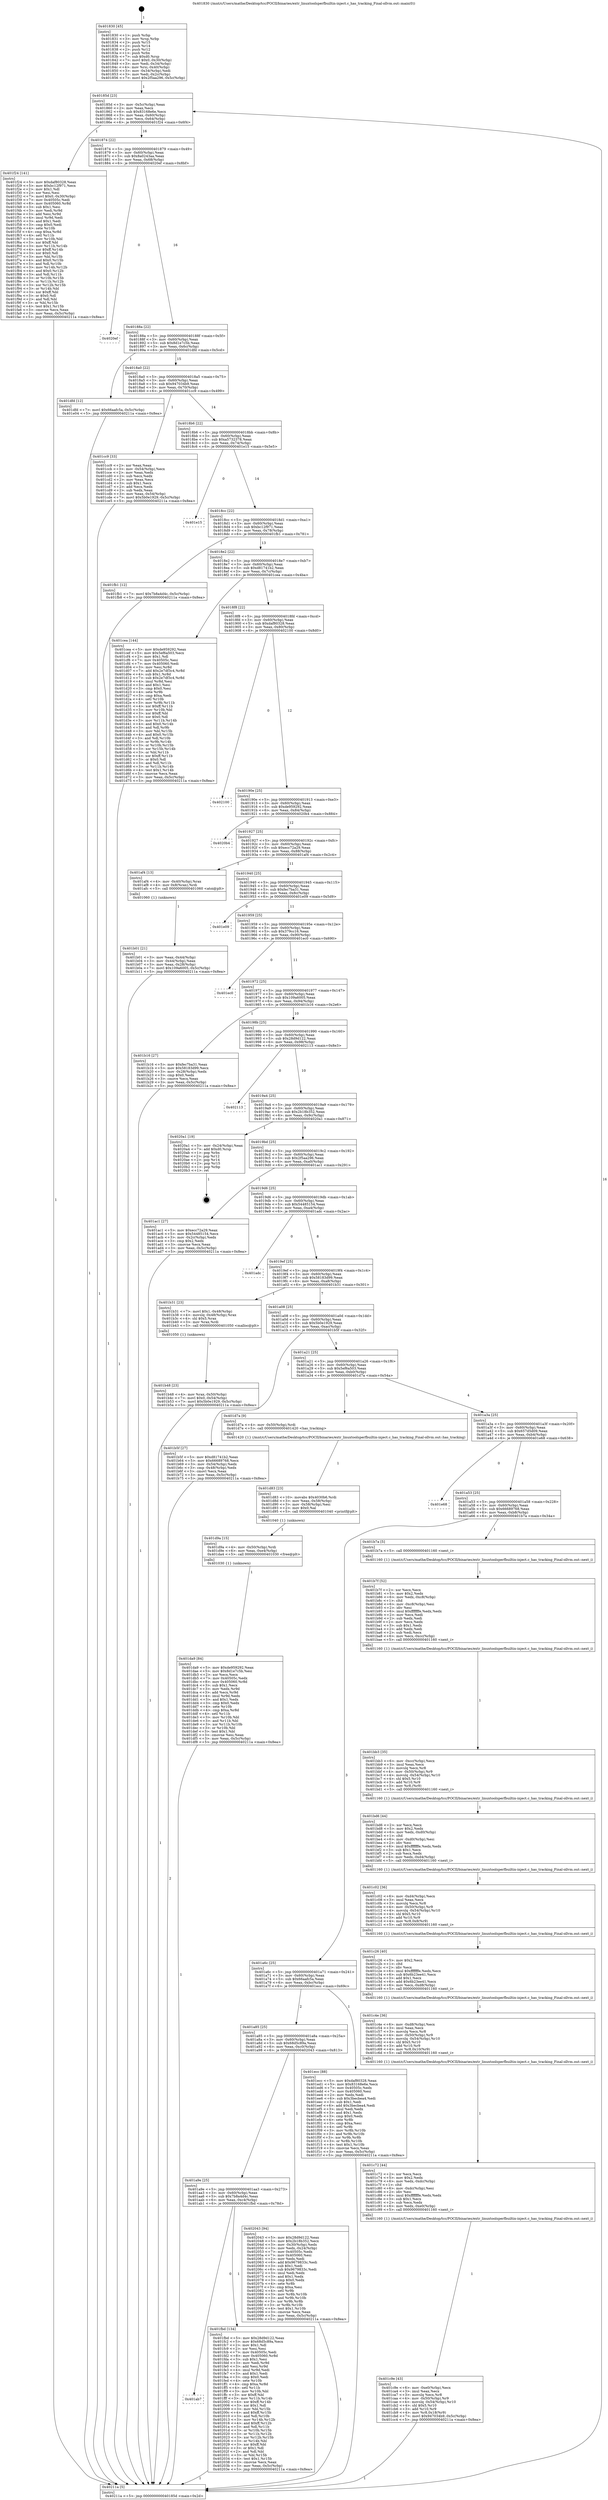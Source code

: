 digraph "0x401830" {
  label = "0x401830 (/mnt/c/Users/mathe/Desktop/tcc/POCII/binaries/extr_linuxtoolsperfbuiltin-inject.c_has_tracking_Final-ollvm.out::main(0))"
  labelloc = "t"
  node[shape=record]

  Entry [label="",width=0.3,height=0.3,shape=circle,fillcolor=black,style=filled]
  "0x40185d" [label="{
     0x40185d [23]\l
     | [instrs]\l
     &nbsp;&nbsp;0x40185d \<+3\>: mov -0x5c(%rbp),%eax\l
     &nbsp;&nbsp;0x401860 \<+2\>: mov %eax,%ecx\l
     &nbsp;&nbsp;0x401862 \<+6\>: sub $0x83168e6e,%ecx\l
     &nbsp;&nbsp;0x401868 \<+3\>: mov %eax,-0x60(%rbp)\l
     &nbsp;&nbsp;0x40186b \<+3\>: mov %ecx,-0x64(%rbp)\l
     &nbsp;&nbsp;0x40186e \<+6\>: je 0000000000401f24 \<main+0x6f4\>\l
  }"]
  "0x401f24" [label="{
     0x401f24 [141]\l
     | [instrs]\l
     &nbsp;&nbsp;0x401f24 \<+5\>: mov $0xdaf80328,%eax\l
     &nbsp;&nbsp;0x401f29 \<+5\>: mov $0xbc12f971,%ecx\l
     &nbsp;&nbsp;0x401f2e \<+2\>: mov $0x1,%dl\l
     &nbsp;&nbsp;0x401f30 \<+2\>: xor %esi,%esi\l
     &nbsp;&nbsp;0x401f32 \<+7\>: movl $0x0,-0x30(%rbp)\l
     &nbsp;&nbsp;0x401f39 \<+7\>: mov 0x40505c,%edi\l
     &nbsp;&nbsp;0x401f40 \<+8\>: mov 0x405060,%r8d\l
     &nbsp;&nbsp;0x401f48 \<+3\>: sub $0x1,%esi\l
     &nbsp;&nbsp;0x401f4b \<+3\>: mov %edi,%r9d\l
     &nbsp;&nbsp;0x401f4e \<+3\>: add %esi,%r9d\l
     &nbsp;&nbsp;0x401f51 \<+4\>: imul %r9d,%edi\l
     &nbsp;&nbsp;0x401f55 \<+3\>: and $0x1,%edi\l
     &nbsp;&nbsp;0x401f58 \<+3\>: cmp $0x0,%edi\l
     &nbsp;&nbsp;0x401f5b \<+4\>: sete %r10b\l
     &nbsp;&nbsp;0x401f5f \<+4\>: cmp $0xa,%r8d\l
     &nbsp;&nbsp;0x401f63 \<+4\>: setl %r11b\l
     &nbsp;&nbsp;0x401f67 \<+3\>: mov %r10b,%bl\l
     &nbsp;&nbsp;0x401f6a \<+3\>: xor $0xff,%bl\l
     &nbsp;&nbsp;0x401f6d \<+3\>: mov %r11b,%r14b\l
     &nbsp;&nbsp;0x401f70 \<+4\>: xor $0xff,%r14b\l
     &nbsp;&nbsp;0x401f74 \<+3\>: xor $0x0,%dl\l
     &nbsp;&nbsp;0x401f77 \<+3\>: mov %bl,%r15b\l
     &nbsp;&nbsp;0x401f7a \<+4\>: and $0x0,%r15b\l
     &nbsp;&nbsp;0x401f7e \<+3\>: and %dl,%r10b\l
     &nbsp;&nbsp;0x401f81 \<+3\>: mov %r14b,%r12b\l
     &nbsp;&nbsp;0x401f84 \<+4\>: and $0x0,%r12b\l
     &nbsp;&nbsp;0x401f88 \<+3\>: and %dl,%r11b\l
     &nbsp;&nbsp;0x401f8b \<+3\>: or %r10b,%r15b\l
     &nbsp;&nbsp;0x401f8e \<+3\>: or %r11b,%r12b\l
     &nbsp;&nbsp;0x401f91 \<+3\>: xor %r12b,%r15b\l
     &nbsp;&nbsp;0x401f94 \<+3\>: or %r14b,%bl\l
     &nbsp;&nbsp;0x401f97 \<+3\>: xor $0xff,%bl\l
     &nbsp;&nbsp;0x401f9a \<+3\>: or $0x0,%dl\l
     &nbsp;&nbsp;0x401f9d \<+2\>: and %dl,%bl\l
     &nbsp;&nbsp;0x401f9f \<+3\>: or %bl,%r15b\l
     &nbsp;&nbsp;0x401fa2 \<+4\>: test $0x1,%r15b\l
     &nbsp;&nbsp;0x401fa6 \<+3\>: cmovne %ecx,%eax\l
     &nbsp;&nbsp;0x401fa9 \<+3\>: mov %eax,-0x5c(%rbp)\l
     &nbsp;&nbsp;0x401fac \<+5\>: jmp 000000000040211a \<main+0x8ea\>\l
  }"]
  "0x401874" [label="{
     0x401874 [22]\l
     | [instrs]\l
     &nbsp;&nbsp;0x401874 \<+5\>: jmp 0000000000401879 \<main+0x49\>\l
     &nbsp;&nbsp;0x401879 \<+3\>: mov -0x60(%rbp),%eax\l
     &nbsp;&nbsp;0x40187c \<+5\>: sub $0x8a0243aa,%eax\l
     &nbsp;&nbsp;0x401881 \<+3\>: mov %eax,-0x68(%rbp)\l
     &nbsp;&nbsp;0x401884 \<+6\>: je 00000000004020ef \<main+0x8bf\>\l
  }"]
  Exit [label="",width=0.3,height=0.3,shape=circle,fillcolor=black,style=filled,peripheries=2]
  "0x4020ef" [label="{
     0x4020ef\l
  }", style=dashed]
  "0x40188a" [label="{
     0x40188a [22]\l
     | [instrs]\l
     &nbsp;&nbsp;0x40188a \<+5\>: jmp 000000000040188f \<main+0x5f\>\l
     &nbsp;&nbsp;0x40188f \<+3\>: mov -0x60(%rbp),%eax\l
     &nbsp;&nbsp;0x401892 \<+5\>: sub $0x8d1e7c5b,%eax\l
     &nbsp;&nbsp;0x401897 \<+3\>: mov %eax,-0x6c(%rbp)\l
     &nbsp;&nbsp;0x40189a \<+6\>: je 0000000000401dfd \<main+0x5cd\>\l
  }"]
  "0x401ab7" [label="{
     0x401ab7\l
  }", style=dashed]
  "0x401dfd" [label="{
     0x401dfd [12]\l
     | [instrs]\l
     &nbsp;&nbsp;0x401dfd \<+7\>: movl $0x66aafc5a,-0x5c(%rbp)\l
     &nbsp;&nbsp;0x401e04 \<+5\>: jmp 000000000040211a \<main+0x8ea\>\l
  }"]
  "0x4018a0" [label="{
     0x4018a0 [22]\l
     | [instrs]\l
     &nbsp;&nbsp;0x4018a0 \<+5\>: jmp 00000000004018a5 \<main+0x75\>\l
     &nbsp;&nbsp;0x4018a5 \<+3\>: mov -0x60(%rbp),%eax\l
     &nbsp;&nbsp;0x4018a8 \<+5\>: sub $0x947034b9,%eax\l
     &nbsp;&nbsp;0x4018ad \<+3\>: mov %eax,-0x70(%rbp)\l
     &nbsp;&nbsp;0x4018b0 \<+6\>: je 0000000000401cc9 \<main+0x499\>\l
  }"]
  "0x401fbd" [label="{
     0x401fbd [134]\l
     | [instrs]\l
     &nbsp;&nbsp;0x401fbd \<+5\>: mov $0x28d9d122,%eax\l
     &nbsp;&nbsp;0x401fc2 \<+5\>: mov $0x68d5c89a,%ecx\l
     &nbsp;&nbsp;0x401fc7 \<+2\>: mov $0x1,%dl\l
     &nbsp;&nbsp;0x401fc9 \<+2\>: xor %esi,%esi\l
     &nbsp;&nbsp;0x401fcb \<+7\>: mov 0x40505c,%edi\l
     &nbsp;&nbsp;0x401fd2 \<+8\>: mov 0x405060,%r8d\l
     &nbsp;&nbsp;0x401fda \<+3\>: sub $0x1,%esi\l
     &nbsp;&nbsp;0x401fdd \<+3\>: mov %edi,%r9d\l
     &nbsp;&nbsp;0x401fe0 \<+3\>: add %esi,%r9d\l
     &nbsp;&nbsp;0x401fe3 \<+4\>: imul %r9d,%edi\l
     &nbsp;&nbsp;0x401fe7 \<+3\>: and $0x1,%edi\l
     &nbsp;&nbsp;0x401fea \<+3\>: cmp $0x0,%edi\l
     &nbsp;&nbsp;0x401fed \<+4\>: sete %r10b\l
     &nbsp;&nbsp;0x401ff1 \<+4\>: cmp $0xa,%r8d\l
     &nbsp;&nbsp;0x401ff5 \<+4\>: setl %r11b\l
     &nbsp;&nbsp;0x401ff9 \<+3\>: mov %r10b,%bl\l
     &nbsp;&nbsp;0x401ffc \<+3\>: xor $0xff,%bl\l
     &nbsp;&nbsp;0x401fff \<+3\>: mov %r11b,%r14b\l
     &nbsp;&nbsp;0x402002 \<+4\>: xor $0xff,%r14b\l
     &nbsp;&nbsp;0x402006 \<+3\>: xor $0x1,%dl\l
     &nbsp;&nbsp;0x402009 \<+3\>: mov %bl,%r15b\l
     &nbsp;&nbsp;0x40200c \<+4\>: and $0xff,%r15b\l
     &nbsp;&nbsp;0x402010 \<+3\>: and %dl,%r10b\l
     &nbsp;&nbsp;0x402013 \<+3\>: mov %r14b,%r12b\l
     &nbsp;&nbsp;0x402016 \<+4\>: and $0xff,%r12b\l
     &nbsp;&nbsp;0x40201a \<+3\>: and %dl,%r11b\l
     &nbsp;&nbsp;0x40201d \<+3\>: or %r10b,%r15b\l
     &nbsp;&nbsp;0x402020 \<+3\>: or %r11b,%r12b\l
     &nbsp;&nbsp;0x402023 \<+3\>: xor %r12b,%r15b\l
     &nbsp;&nbsp;0x402026 \<+3\>: or %r14b,%bl\l
     &nbsp;&nbsp;0x402029 \<+3\>: xor $0xff,%bl\l
     &nbsp;&nbsp;0x40202c \<+3\>: or $0x1,%dl\l
     &nbsp;&nbsp;0x40202f \<+2\>: and %dl,%bl\l
     &nbsp;&nbsp;0x402031 \<+3\>: or %bl,%r15b\l
     &nbsp;&nbsp;0x402034 \<+4\>: test $0x1,%r15b\l
     &nbsp;&nbsp;0x402038 \<+3\>: cmovne %ecx,%eax\l
     &nbsp;&nbsp;0x40203b \<+3\>: mov %eax,-0x5c(%rbp)\l
     &nbsp;&nbsp;0x40203e \<+5\>: jmp 000000000040211a \<main+0x8ea\>\l
  }"]
  "0x401cc9" [label="{
     0x401cc9 [33]\l
     | [instrs]\l
     &nbsp;&nbsp;0x401cc9 \<+2\>: xor %eax,%eax\l
     &nbsp;&nbsp;0x401ccb \<+3\>: mov -0x54(%rbp),%ecx\l
     &nbsp;&nbsp;0x401cce \<+2\>: mov %eax,%edx\l
     &nbsp;&nbsp;0x401cd0 \<+2\>: sub %ecx,%edx\l
     &nbsp;&nbsp;0x401cd2 \<+2\>: mov %eax,%ecx\l
     &nbsp;&nbsp;0x401cd4 \<+3\>: sub $0x1,%ecx\l
     &nbsp;&nbsp;0x401cd7 \<+2\>: add %ecx,%edx\l
     &nbsp;&nbsp;0x401cd9 \<+2\>: sub %edx,%eax\l
     &nbsp;&nbsp;0x401cdb \<+3\>: mov %eax,-0x54(%rbp)\l
     &nbsp;&nbsp;0x401cde \<+7\>: movl $0x5b0e1929,-0x5c(%rbp)\l
     &nbsp;&nbsp;0x401ce5 \<+5\>: jmp 000000000040211a \<main+0x8ea\>\l
  }"]
  "0x4018b6" [label="{
     0x4018b6 [22]\l
     | [instrs]\l
     &nbsp;&nbsp;0x4018b6 \<+5\>: jmp 00000000004018bb \<main+0x8b\>\l
     &nbsp;&nbsp;0x4018bb \<+3\>: mov -0x60(%rbp),%eax\l
     &nbsp;&nbsp;0x4018be \<+5\>: sub $0xa5732378,%eax\l
     &nbsp;&nbsp;0x4018c3 \<+3\>: mov %eax,-0x74(%rbp)\l
     &nbsp;&nbsp;0x4018c6 \<+6\>: je 0000000000401e15 \<main+0x5e5\>\l
  }"]
  "0x401a9e" [label="{
     0x401a9e [25]\l
     | [instrs]\l
     &nbsp;&nbsp;0x401a9e \<+5\>: jmp 0000000000401aa3 \<main+0x273\>\l
     &nbsp;&nbsp;0x401aa3 \<+3\>: mov -0x60(%rbp),%eax\l
     &nbsp;&nbsp;0x401aa6 \<+5\>: sub $0x7b8a4d4c,%eax\l
     &nbsp;&nbsp;0x401aab \<+6\>: mov %eax,-0xc4(%rbp)\l
     &nbsp;&nbsp;0x401ab1 \<+6\>: je 0000000000401fbd \<main+0x78d\>\l
  }"]
  "0x401e15" [label="{
     0x401e15\l
  }", style=dashed]
  "0x4018cc" [label="{
     0x4018cc [22]\l
     | [instrs]\l
     &nbsp;&nbsp;0x4018cc \<+5\>: jmp 00000000004018d1 \<main+0xa1\>\l
     &nbsp;&nbsp;0x4018d1 \<+3\>: mov -0x60(%rbp),%eax\l
     &nbsp;&nbsp;0x4018d4 \<+5\>: sub $0xbc12f971,%eax\l
     &nbsp;&nbsp;0x4018d9 \<+3\>: mov %eax,-0x78(%rbp)\l
     &nbsp;&nbsp;0x4018dc \<+6\>: je 0000000000401fb1 \<main+0x781\>\l
  }"]
  "0x402043" [label="{
     0x402043 [94]\l
     | [instrs]\l
     &nbsp;&nbsp;0x402043 \<+5\>: mov $0x28d9d122,%eax\l
     &nbsp;&nbsp;0x402048 \<+5\>: mov $0x2b18b352,%ecx\l
     &nbsp;&nbsp;0x40204d \<+3\>: mov -0x30(%rbp),%edx\l
     &nbsp;&nbsp;0x402050 \<+3\>: mov %edx,-0x24(%rbp)\l
     &nbsp;&nbsp;0x402053 \<+7\>: mov 0x40505c,%edx\l
     &nbsp;&nbsp;0x40205a \<+7\>: mov 0x405060,%esi\l
     &nbsp;&nbsp;0x402061 \<+2\>: mov %edx,%edi\l
     &nbsp;&nbsp;0x402063 \<+6\>: add $0x9679833c,%edi\l
     &nbsp;&nbsp;0x402069 \<+3\>: sub $0x1,%edi\l
     &nbsp;&nbsp;0x40206c \<+6\>: sub $0x9679833c,%edi\l
     &nbsp;&nbsp;0x402072 \<+3\>: imul %edi,%edx\l
     &nbsp;&nbsp;0x402075 \<+3\>: and $0x1,%edx\l
     &nbsp;&nbsp;0x402078 \<+3\>: cmp $0x0,%edx\l
     &nbsp;&nbsp;0x40207b \<+4\>: sete %r8b\l
     &nbsp;&nbsp;0x40207f \<+3\>: cmp $0xa,%esi\l
     &nbsp;&nbsp;0x402082 \<+4\>: setl %r9b\l
     &nbsp;&nbsp;0x402086 \<+3\>: mov %r8b,%r10b\l
     &nbsp;&nbsp;0x402089 \<+3\>: and %r9b,%r10b\l
     &nbsp;&nbsp;0x40208c \<+3\>: xor %r9b,%r8b\l
     &nbsp;&nbsp;0x40208f \<+3\>: or %r8b,%r10b\l
     &nbsp;&nbsp;0x402092 \<+4\>: test $0x1,%r10b\l
     &nbsp;&nbsp;0x402096 \<+3\>: cmovne %ecx,%eax\l
     &nbsp;&nbsp;0x402099 \<+3\>: mov %eax,-0x5c(%rbp)\l
     &nbsp;&nbsp;0x40209c \<+5\>: jmp 000000000040211a \<main+0x8ea\>\l
  }"]
  "0x401fb1" [label="{
     0x401fb1 [12]\l
     | [instrs]\l
     &nbsp;&nbsp;0x401fb1 \<+7\>: movl $0x7b8a4d4c,-0x5c(%rbp)\l
     &nbsp;&nbsp;0x401fb8 \<+5\>: jmp 000000000040211a \<main+0x8ea\>\l
  }"]
  "0x4018e2" [label="{
     0x4018e2 [22]\l
     | [instrs]\l
     &nbsp;&nbsp;0x4018e2 \<+5\>: jmp 00000000004018e7 \<main+0xb7\>\l
     &nbsp;&nbsp;0x4018e7 \<+3\>: mov -0x60(%rbp),%eax\l
     &nbsp;&nbsp;0x4018ea \<+5\>: sub $0xd81741b2,%eax\l
     &nbsp;&nbsp;0x4018ef \<+3\>: mov %eax,-0x7c(%rbp)\l
     &nbsp;&nbsp;0x4018f2 \<+6\>: je 0000000000401cea \<main+0x4ba\>\l
  }"]
  "0x401a85" [label="{
     0x401a85 [25]\l
     | [instrs]\l
     &nbsp;&nbsp;0x401a85 \<+5\>: jmp 0000000000401a8a \<main+0x25a\>\l
     &nbsp;&nbsp;0x401a8a \<+3\>: mov -0x60(%rbp),%eax\l
     &nbsp;&nbsp;0x401a8d \<+5\>: sub $0x68d5c89a,%eax\l
     &nbsp;&nbsp;0x401a92 \<+6\>: mov %eax,-0xc0(%rbp)\l
     &nbsp;&nbsp;0x401a98 \<+6\>: je 0000000000402043 \<main+0x813\>\l
  }"]
  "0x401cea" [label="{
     0x401cea [144]\l
     | [instrs]\l
     &nbsp;&nbsp;0x401cea \<+5\>: mov $0xde959292,%eax\l
     &nbsp;&nbsp;0x401cef \<+5\>: mov $0x5ef6a503,%ecx\l
     &nbsp;&nbsp;0x401cf4 \<+2\>: mov $0x1,%dl\l
     &nbsp;&nbsp;0x401cf6 \<+7\>: mov 0x40505c,%esi\l
     &nbsp;&nbsp;0x401cfd \<+7\>: mov 0x405060,%edi\l
     &nbsp;&nbsp;0x401d04 \<+3\>: mov %esi,%r8d\l
     &nbsp;&nbsp;0x401d07 \<+7\>: add $0x2e7df3c4,%r8d\l
     &nbsp;&nbsp;0x401d0e \<+4\>: sub $0x1,%r8d\l
     &nbsp;&nbsp;0x401d12 \<+7\>: sub $0x2e7df3c4,%r8d\l
     &nbsp;&nbsp;0x401d19 \<+4\>: imul %r8d,%esi\l
     &nbsp;&nbsp;0x401d1d \<+3\>: and $0x1,%esi\l
     &nbsp;&nbsp;0x401d20 \<+3\>: cmp $0x0,%esi\l
     &nbsp;&nbsp;0x401d23 \<+4\>: sete %r9b\l
     &nbsp;&nbsp;0x401d27 \<+3\>: cmp $0xa,%edi\l
     &nbsp;&nbsp;0x401d2a \<+4\>: setl %r10b\l
     &nbsp;&nbsp;0x401d2e \<+3\>: mov %r9b,%r11b\l
     &nbsp;&nbsp;0x401d31 \<+4\>: xor $0xff,%r11b\l
     &nbsp;&nbsp;0x401d35 \<+3\>: mov %r10b,%bl\l
     &nbsp;&nbsp;0x401d38 \<+3\>: xor $0xff,%bl\l
     &nbsp;&nbsp;0x401d3b \<+3\>: xor $0x0,%dl\l
     &nbsp;&nbsp;0x401d3e \<+3\>: mov %r11b,%r14b\l
     &nbsp;&nbsp;0x401d41 \<+4\>: and $0x0,%r14b\l
     &nbsp;&nbsp;0x401d45 \<+3\>: and %dl,%r9b\l
     &nbsp;&nbsp;0x401d48 \<+3\>: mov %bl,%r15b\l
     &nbsp;&nbsp;0x401d4b \<+4\>: and $0x0,%r15b\l
     &nbsp;&nbsp;0x401d4f \<+3\>: and %dl,%r10b\l
     &nbsp;&nbsp;0x401d52 \<+3\>: or %r9b,%r14b\l
     &nbsp;&nbsp;0x401d55 \<+3\>: or %r10b,%r15b\l
     &nbsp;&nbsp;0x401d58 \<+3\>: xor %r15b,%r14b\l
     &nbsp;&nbsp;0x401d5b \<+3\>: or %bl,%r11b\l
     &nbsp;&nbsp;0x401d5e \<+4\>: xor $0xff,%r11b\l
     &nbsp;&nbsp;0x401d62 \<+3\>: or $0x0,%dl\l
     &nbsp;&nbsp;0x401d65 \<+3\>: and %dl,%r11b\l
     &nbsp;&nbsp;0x401d68 \<+3\>: or %r11b,%r14b\l
     &nbsp;&nbsp;0x401d6b \<+4\>: test $0x1,%r14b\l
     &nbsp;&nbsp;0x401d6f \<+3\>: cmovne %ecx,%eax\l
     &nbsp;&nbsp;0x401d72 \<+3\>: mov %eax,-0x5c(%rbp)\l
     &nbsp;&nbsp;0x401d75 \<+5\>: jmp 000000000040211a \<main+0x8ea\>\l
  }"]
  "0x4018f8" [label="{
     0x4018f8 [22]\l
     | [instrs]\l
     &nbsp;&nbsp;0x4018f8 \<+5\>: jmp 00000000004018fd \<main+0xcd\>\l
     &nbsp;&nbsp;0x4018fd \<+3\>: mov -0x60(%rbp),%eax\l
     &nbsp;&nbsp;0x401900 \<+5\>: sub $0xdaf80328,%eax\l
     &nbsp;&nbsp;0x401905 \<+3\>: mov %eax,-0x80(%rbp)\l
     &nbsp;&nbsp;0x401908 \<+6\>: je 0000000000402100 \<main+0x8d0\>\l
  }"]
  "0x401ecc" [label="{
     0x401ecc [88]\l
     | [instrs]\l
     &nbsp;&nbsp;0x401ecc \<+5\>: mov $0xdaf80328,%eax\l
     &nbsp;&nbsp;0x401ed1 \<+5\>: mov $0x83168e6e,%ecx\l
     &nbsp;&nbsp;0x401ed6 \<+7\>: mov 0x40505c,%edx\l
     &nbsp;&nbsp;0x401edd \<+7\>: mov 0x405060,%esi\l
     &nbsp;&nbsp;0x401ee4 \<+2\>: mov %edx,%edi\l
     &nbsp;&nbsp;0x401ee6 \<+6\>: sub $0x3becbea4,%edi\l
     &nbsp;&nbsp;0x401eec \<+3\>: sub $0x1,%edi\l
     &nbsp;&nbsp;0x401eef \<+6\>: add $0x3becbea4,%edi\l
     &nbsp;&nbsp;0x401ef5 \<+3\>: imul %edi,%edx\l
     &nbsp;&nbsp;0x401ef8 \<+3\>: and $0x1,%edx\l
     &nbsp;&nbsp;0x401efb \<+3\>: cmp $0x0,%edx\l
     &nbsp;&nbsp;0x401efe \<+4\>: sete %r8b\l
     &nbsp;&nbsp;0x401f02 \<+3\>: cmp $0xa,%esi\l
     &nbsp;&nbsp;0x401f05 \<+4\>: setl %r9b\l
     &nbsp;&nbsp;0x401f09 \<+3\>: mov %r8b,%r10b\l
     &nbsp;&nbsp;0x401f0c \<+3\>: and %r9b,%r10b\l
     &nbsp;&nbsp;0x401f0f \<+3\>: xor %r9b,%r8b\l
     &nbsp;&nbsp;0x401f12 \<+3\>: or %r8b,%r10b\l
     &nbsp;&nbsp;0x401f15 \<+4\>: test $0x1,%r10b\l
     &nbsp;&nbsp;0x401f19 \<+3\>: cmovne %ecx,%eax\l
     &nbsp;&nbsp;0x401f1c \<+3\>: mov %eax,-0x5c(%rbp)\l
     &nbsp;&nbsp;0x401f1f \<+5\>: jmp 000000000040211a \<main+0x8ea\>\l
  }"]
  "0x402100" [label="{
     0x402100\l
  }", style=dashed]
  "0x40190e" [label="{
     0x40190e [25]\l
     | [instrs]\l
     &nbsp;&nbsp;0x40190e \<+5\>: jmp 0000000000401913 \<main+0xe3\>\l
     &nbsp;&nbsp;0x401913 \<+3\>: mov -0x60(%rbp),%eax\l
     &nbsp;&nbsp;0x401916 \<+5\>: sub $0xde959292,%eax\l
     &nbsp;&nbsp;0x40191b \<+6\>: mov %eax,-0x84(%rbp)\l
     &nbsp;&nbsp;0x401921 \<+6\>: je 00000000004020b4 \<main+0x884\>\l
  }"]
  "0x401da9" [label="{
     0x401da9 [84]\l
     | [instrs]\l
     &nbsp;&nbsp;0x401da9 \<+5\>: mov $0xde959292,%eax\l
     &nbsp;&nbsp;0x401dae \<+5\>: mov $0x8d1e7c5b,%esi\l
     &nbsp;&nbsp;0x401db3 \<+2\>: xor %ecx,%ecx\l
     &nbsp;&nbsp;0x401db5 \<+7\>: mov 0x40505c,%edx\l
     &nbsp;&nbsp;0x401dbc \<+8\>: mov 0x405060,%r8d\l
     &nbsp;&nbsp;0x401dc4 \<+3\>: sub $0x1,%ecx\l
     &nbsp;&nbsp;0x401dc7 \<+3\>: mov %edx,%r9d\l
     &nbsp;&nbsp;0x401dca \<+3\>: add %ecx,%r9d\l
     &nbsp;&nbsp;0x401dcd \<+4\>: imul %r9d,%edx\l
     &nbsp;&nbsp;0x401dd1 \<+3\>: and $0x1,%edx\l
     &nbsp;&nbsp;0x401dd4 \<+3\>: cmp $0x0,%edx\l
     &nbsp;&nbsp;0x401dd7 \<+4\>: sete %r10b\l
     &nbsp;&nbsp;0x401ddb \<+4\>: cmp $0xa,%r8d\l
     &nbsp;&nbsp;0x401ddf \<+4\>: setl %r11b\l
     &nbsp;&nbsp;0x401de3 \<+3\>: mov %r10b,%bl\l
     &nbsp;&nbsp;0x401de6 \<+3\>: and %r11b,%bl\l
     &nbsp;&nbsp;0x401de9 \<+3\>: xor %r11b,%r10b\l
     &nbsp;&nbsp;0x401dec \<+3\>: or %r10b,%bl\l
     &nbsp;&nbsp;0x401def \<+3\>: test $0x1,%bl\l
     &nbsp;&nbsp;0x401df2 \<+3\>: cmovne %esi,%eax\l
     &nbsp;&nbsp;0x401df5 \<+3\>: mov %eax,-0x5c(%rbp)\l
     &nbsp;&nbsp;0x401df8 \<+5\>: jmp 000000000040211a \<main+0x8ea\>\l
  }"]
  "0x4020b4" [label="{
     0x4020b4\l
  }", style=dashed]
  "0x401927" [label="{
     0x401927 [25]\l
     | [instrs]\l
     &nbsp;&nbsp;0x401927 \<+5\>: jmp 000000000040192c \<main+0xfc\>\l
     &nbsp;&nbsp;0x40192c \<+3\>: mov -0x60(%rbp),%eax\l
     &nbsp;&nbsp;0x40192f \<+5\>: sub $0xecc72a29,%eax\l
     &nbsp;&nbsp;0x401934 \<+6\>: mov %eax,-0x88(%rbp)\l
     &nbsp;&nbsp;0x40193a \<+6\>: je 0000000000401af4 \<main+0x2c4\>\l
  }"]
  "0x401d9a" [label="{
     0x401d9a [15]\l
     | [instrs]\l
     &nbsp;&nbsp;0x401d9a \<+4\>: mov -0x50(%rbp),%rdi\l
     &nbsp;&nbsp;0x401d9e \<+6\>: mov %eax,-0xe4(%rbp)\l
     &nbsp;&nbsp;0x401da4 \<+5\>: call 0000000000401030 \<free@plt\>\l
     | [calls]\l
     &nbsp;&nbsp;0x401030 \{1\} (unknown)\l
  }"]
  "0x401af4" [label="{
     0x401af4 [13]\l
     | [instrs]\l
     &nbsp;&nbsp;0x401af4 \<+4\>: mov -0x40(%rbp),%rax\l
     &nbsp;&nbsp;0x401af8 \<+4\>: mov 0x8(%rax),%rdi\l
     &nbsp;&nbsp;0x401afc \<+5\>: call 0000000000401060 \<atoi@plt\>\l
     | [calls]\l
     &nbsp;&nbsp;0x401060 \{1\} (unknown)\l
  }"]
  "0x401940" [label="{
     0x401940 [25]\l
     | [instrs]\l
     &nbsp;&nbsp;0x401940 \<+5\>: jmp 0000000000401945 \<main+0x115\>\l
     &nbsp;&nbsp;0x401945 \<+3\>: mov -0x60(%rbp),%eax\l
     &nbsp;&nbsp;0x401948 \<+5\>: sub $0xfec7ba31,%eax\l
     &nbsp;&nbsp;0x40194d \<+6\>: mov %eax,-0x8c(%rbp)\l
     &nbsp;&nbsp;0x401953 \<+6\>: je 0000000000401e09 \<main+0x5d9\>\l
  }"]
  "0x401d83" [label="{
     0x401d83 [23]\l
     | [instrs]\l
     &nbsp;&nbsp;0x401d83 \<+10\>: movabs $0x4030b6,%rdi\l
     &nbsp;&nbsp;0x401d8d \<+3\>: mov %eax,-0x58(%rbp)\l
     &nbsp;&nbsp;0x401d90 \<+3\>: mov -0x58(%rbp),%esi\l
     &nbsp;&nbsp;0x401d93 \<+2\>: mov $0x0,%al\l
     &nbsp;&nbsp;0x401d95 \<+5\>: call 0000000000401040 \<printf@plt\>\l
     | [calls]\l
     &nbsp;&nbsp;0x401040 \{1\} (unknown)\l
  }"]
  "0x401e09" [label="{
     0x401e09\l
  }", style=dashed]
  "0x401959" [label="{
     0x401959 [25]\l
     | [instrs]\l
     &nbsp;&nbsp;0x401959 \<+5\>: jmp 000000000040195e \<main+0x12e\>\l
     &nbsp;&nbsp;0x40195e \<+3\>: mov -0x60(%rbp),%eax\l
     &nbsp;&nbsp;0x401961 \<+5\>: sub $0x379cc16,%eax\l
     &nbsp;&nbsp;0x401966 \<+6\>: mov %eax,-0x90(%rbp)\l
     &nbsp;&nbsp;0x40196c \<+6\>: je 0000000000401ec0 \<main+0x690\>\l
  }"]
  "0x401c9e" [label="{
     0x401c9e [43]\l
     | [instrs]\l
     &nbsp;&nbsp;0x401c9e \<+6\>: mov -0xe0(%rbp),%ecx\l
     &nbsp;&nbsp;0x401ca4 \<+3\>: imul %eax,%ecx\l
     &nbsp;&nbsp;0x401ca7 \<+3\>: movslq %ecx,%r8\l
     &nbsp;&nbsp;0x401caa \<+4\>: mov -0x50(%rbp),%r9\l
     &nbsp;&nbsp;0x401cae \<+4\>: movslq -0x54(%rbp),%r10\l
     &nbsp;&nbsp;0x401cb2 \<+4\>: shl $0x5,%r10\l
     &nbsp;&nbsp;0x401cb6 \<+3\>: add %r10,%r9\l
     &nbsp;&nbsp;0x401cb9 \<+4\>: mov %r8,0x18(%r9)\l
     &nbsp;&nbsp;0x401cbd \<+7\>: movl $0x947034b9,-0x5c(%rbp)\l
     &nbsp;&nbsp;0x401cc4 \<+5\>: jmp 000000000040211a \<main+0x8ea\>\l
  }"]
  "0x401ec0" [label="{
     0x401ec0\l
  }", style=dashed]
  "0x401972" [label="{
     0x401972 [25]\l
     | [instrs]\l
     &nbsp;&nbsp;0x401972 \<+5\>: jmp 0000000000401977 \<main+0x147\>\l
     &nbsp;&nbsp;0x401977 \<+3\>: mov -0x60(%rbp),%eax\l
     &nbsp;&nbsp;0x40197a \<+5\>: sub $0x109a6005,%eax\l
     &nbsp;&nbsp;0x40197f \<+6\>: mov %eax,-0x94(%rbp)\l
     &nbsp;&nbsp;0x401985 \<+6\>: je 0000000000401b16 \<main+0x2e6\>\l
  }"]
  "0x401c72" [label="{
     0x401c72 [44]\l
     | [instrs]\l
     &nbsp;&nbsp;0x401c72 \<+2\>: xor %ecx,%ecx\l
     &nbsp;&nbsp;0x401c74 \<+5\>: mov $0x2,%edx\l
     &nbsp;&nbsp;0x401c79 \<+6\>: mov %edx,-0xdc(%rbp)\l
     &nbsp;&nbsp;0x401c7f \<+1\>: cltd\l
     &nbsp;&nbsp;0x401c80 \<+6\>: mov -0xdc(%rbp),%esi\l
     &nbsp;&nbsp;0x401c86 \<+2\>: idiv %esi\l
     &nbsp;&nbsp;0x401c88 \<+6\>: imul $0xfffffffe,%edx,%edx\l
     &nbsp;&nbsp;0x401c8e \<+3\>: sub $0x1,%ecx\l
     &nbsp;&nbsp;0x401c91 \<+2\>: sub %ecx,%edx\l
     &nbsp;&nbsp;0x401c93 \<+6\>: mov %edx,-0xe0(%rbp)\l
     &nbsp;&nbsp;0x401c99 \<+5\>: call 0000000000401160 \<next_i\>\l
     | [calls]\l
     &nbsp;&nbsp;0x401160 \{1\} (/mnt/c/Users/mathe/Desktop/tcc/POCII/binaries/extr_linuxtoolsperfbuiltin-inject.c_has_tracking_Final-ollvm.out::next_i)\l
  }"]
  "0x401b16" [label="{
     0x401b16 [27]\l
     | [instrs]\l
     &nbsp;&nbsp;0x401b16 \<+5\>: mov $0xfec7ba31,%eax\l
     &nbsp;&nbsp;0x401b1b \<+5\>: mov $0x58183d99,%ecx\l
     &nbsp;&nbsp;0x401b20 \<+3\>: mov -0x28(%rbp),%edx\l
     &nbsp;&nbsp;0x401b23 \<+3\>: cmp $0x0,%edx\l
     &nbsp;&nbsp;0x401b26 \<+3\>: cmove %ecx,%eax\l
     &nbsp;&nbsp;0x401b29 \<+3\>: mov %eax,-0x5c(%rbp)\l
     &nbsp;&nbsp;0x401b2c \<+5\>: jmp 000000000040211a \<main+0x8ea\>\l
  }"]
  "0x40198b" [label="{
     0x40198b [25]\l
     | [instrs]\l
     &nbsp;&nbsp;0x40198b \<+5\>: jmp 0000000000401990 \<main+0x160\>\l
     &nbsp;&nbsp;0x401990 \<+3\>: mov -0x60(%rbp),%eax\l
     &nbsp;&nbsp;0x401993 \<+5\>: sub $0x28d9d122,%eax\l
     &nbsp;&nbsp;0x401998 \<+6\>: mov %eax,-0x98(%rbp)\l
     &nbsp;&nbsp;0x40199e \<+6\>: je 0000000000402113 \<main+0x8e3\>\l
  }"]
  "0x401c4e" [label="{
     0x401c4e [36]\l
     | [instrs]\l
     &nbsp;&nbsp;0x401c4e \<+6\>: mov -0xd8(%rbp),%ecx\l
     &nbsp;&nbsp;0x401c54 \<+3\>: imul %eax,%ecx\l
     &nbsp;&nbsp;0x401c57 \<+3\>: movslq %ecx,%r8\l
     &nbsp;&nbsp;0x401c5a \<+4\>: mov -0x50(%rbp),%r9\l
     &nbsp;&nbsp;0x401c5e \<+4\>: movslq -0x54(%rbp),%r10\l
     &nbsp;&nbsp;0x401c62 \<+4\>: shl $0x5,%r10\l
     &nbsp;&nbsp;0x401c66 \<+3\>: add %r10,%r9\l
     &nbsp;&nbsp;0x401c69 \<+4\>: mov %r8,0x10(%r9)\l
     &nbsp;&nbsp;0x401c6d \<+5\>: call 0000000000401160 \<next_i\>\l
     | [calls]\l
     &nbsp;&nbsp;0x401160 \{1\} (/mnt/c/Users/mathe/Desktop/tcc/POCII/binaries/extr_linuxtoolsperfbuiltin-inject.c_has_tracking_Final-ollvm.out::next_i)\l
  }"]
  "0x402113" [label="{
     0x402113\l
  }", style=dashed]
  "0x4019a4" [label="{
     0x4019a4 [25]\l
     | [instrs]\l
     &nbsp;&nbsp;0x4019a4 \<+5\>: jmp 00000000004019a9 \<main+0x179\>\l
     &nbsp;&nbsp;0x4019a9 \<+3\>: mov -0x60(%rbp),%eax\l
     &nbsp;&nbsp;0x4019ac \<+5\>: sub $0x2b18b352,%eax\l
     &nbsp;&nbsp;0x4019b1 \<+6\>: mov %eax,-0x9c(%rbp)\l
     &nbsp;&nbsp;0x4019b7 \<+6\>: je 00000000004020a1 \<main+0x871\>\l
  }"]
  "0x401c26" [label="{
     0x401c26 [40]\l
     | [instrs]\l
     &nbsp;&nbsp;0x401c26 \<+5\>: mov $0x2,%ecx\l
     &nbsp;&nbsp;0x401c2b \<+1\>: cltd\l
     &nbsp;&nbsp;0x401c2c \<+2\>: idiv %ecx\l
     &nbsp;&nbsp;0x401c2e \<+6\>: imul $0xfffffffe,%edx,%ecx\l
     &nbsp;&nbsp;0x401c34 \<+6\>: sub $0x6b23ee41,%ecx\l
     &nbsp;&nbsp;0x401c3a \<+3\>: add $0x1,%ecx\l
     &nbsp;&nbsp;0x401c3d \<+6\>: add $0x6b23ee41,%ecx\l
     &nbsp;&nbsp;0x401c43 \<+6\>: mov %ecx,-0xd8(%rbp)\l
     &nbsp;&nbsp;0x401c49 \<+5\>: call 0000000000401160 \<next_i\>\l
     | [calls]\l
     &nbsp;&nbsp;0x401160 \{1\} (/mnt/c/Users/mathe/Desktop/tcc/POCII/binaries/extr_linuxtoolsperfbuiltin-inject.c_has_tracking_Final-ollvm.out::next_i)\l
  }"]
  "0x4020a1" [label="{
     0x4020a1 [19]\l
     | [instrs]\l
     &nbsp;&nbsp;0x4020a1 \<+3\>: mov -0x24(%rbp),%eax\l
     &nbsp;&nbsp;0x4020a4 \<+7\>: add $0xd0,%rsp\l
     &nbsp;&nbsp;0x4020ab \<+1\>: pop %rbx\l
     &nbsp;&nbsp;0x4020ac \<+2\>: pop %r12\l
     &nbsp;&nbsp;0x4020ae \<+2\>: pop %r14\l
     &nbsp;&nbsp;0x4020b0 \<+2\>: pop %r15\l
     &nbsp;&nbsp;0x4020b2 \<+1\>: pop %rbp\l
     &nbsp;&nbsp;0x4020b3 \<+1\>: ret\l
  }"]
  "0x4019bd" [label="{
     0x4019bd [25]\l
     | [instrs]\l
     &nbsp;&nbsp;0x4019bd \<+5\>: jmp 00000000004019c2 \<main+0x192\>\l
     &nbsp;&nbsp;0x4019c2 \<+3\>: mov -0x60(%rbp),%eax\l
     &nbsp;&nbsp;0x4019c5 \<+5\>: sub $0x2f5aa296,%eax\l
     &nbsp;&nbsp;0x4019ca \<+6\>: mov %eax,-0xa0(%rbp)\l
     &nbsp;&nbsp;0x4019d0 \<+6\>: je 0000000000401ac1 \<main+0x291\>\l
  }"]
  "0x401c02" [label="{
     0x401c02 [36]\l
     | [instrs]\l
     &nbsp;&nbsp;0x401c02 \<+6\>: mov -0xd4(%rbp),%ecx\l
     &nbsp;&nbsp;0x401c08 \<+3\>: imul %eax,%ecx\l
     &nbsp;&nbsp;0x401c0b \<+3\>: movslq %ecx,%r8\l
     &nbsp;&nbsp;0x401c0e \<+4\>: mov -0x50(%rbp),%r9\l
     &nbsp;&nbsp;0x401c12 \<+4\>: movslq -0x54(%rbp),%r10\l
     &nbsp;&nbsp;0x401c16 \<+4\>: shl $0x5,%r10\l
     &nbsp;&nbsp;0x401c1a \<+3\>: add %r10,%r9\l
     &nbsp;&nbsp;0x401c1d \<+4\>: mov %r8,0x8(%r9)\l
     &nbsp;&nbsp;0x401c21 \<+5\>: call 0000000000401160 \<next_i\>\l
     | [calls]\l
     &nbsp;&nbsp;0x401160 \{1\} (/mnt/c/Users/mathe/Desktop/tcc/POCII/binaries/extr_linuxtoolsperfbuiltin-inject.c_has_tracking_Final-ollvm.out::next_i)\l
  }"]
  "0x401ac1" [label="{
     0x401ac1 [27]\l
     | [instrs]\l
     &nbsp;&nbsp;0x401ac1 \<+5\>: mov $0xecc72a29,%eax\l
     &nbsp;&nbsp;0x401ac6 \<+5\>: mov $0x54485154,%ecx\l
     &nbsp;&nbsp;0x401acb \<+3\>: mov -0x2c(%rbp),%edx\l
     &nbsp;&nbsp;0x401ace \<+3\>: cmp $0x2,%edx\l
     &nbsp;&nbsp;0x401ad1 \<+3\>: cmovne %ecx,%eax\l
     &nbsp;&nbsp;0x401ad4 \<+3\>: mov %eax,-0x5c(%rbp)\l
     &nbsp;&nbsp;0x401ad7 \<+5\>: jmp 000000000040211a \<main+0x8ea\>\l
  }"]
  "0x4019d6" [label="{
     0x4019d6 [25]\l
     | [instrs]\l
     &nbsp;&nbsp;0x4019d6 \<+5\>: jmp 00000000004019db \<main+0x1ab\>\l
     &nbsp;&nbsp;0x4019db \<+3\>: mov -0x60(%rbp),%eax\l
     &nbsp;&nbsp;0x4019de \<+5\>: sub $0x54485154,%eax\l
     &nbsp;&nbsp;0x4019e3 \<+6\>: mov %eax,-0xa4(%rbp)\l
     &nbsp;&nbsp;0x4019e9 \<+6\>: je 0000000000401adc \<main+0x2ac\>\l
  }"]
  "0x40211a" [label="{
     0x40211a [5]\l
     | [instrs]\l
     &nbsp;&nbsp;0x40211a \<+5\>: jmp 000000000040185d \<main+0x2d\>\l
  }"]
  "0x401830" [label="{
     0x401830 [45]\l
     | [instrs]\l
     &nbsp;&nbsp;0x401830 \<+1\>: push %rbp\l
     &nbsp;&nbsp;0x401831 \<+3\>: mov %rsp,%rbp\l
     &nbsp;&nbsp;0x401834 \<+2\>: push %r15\l
     &nbsp;&nbsp;0x401836 \<+2\>: push %r14\l
     &nbsp;&nbsp;0x401838 \<+2\>: push %r12\l
     &nbsp;&nbsp;0x40183a \<+1\>: push %rbx\l
     &nbsp;&nbsp;0x40183b \<+7\>: sub $0xd0,%rsp\l
     &nbsp;&nbsp;0x401842 \<+7\>: movl $0x0,-0x30(%rbp)\l
     &nbsp;&nbsp;0x401849 \<+3\>: mov %edi,-0x34(%rbp)\l
     &nbsp;&nbsp;0x40184c \<+4\>: mov %rsi,-0x40(%rbp)\l
     &nbsp;&nbsp;0x401850 \<+3\>: mov -0x34(%rbp),%edi\l
     &nbsp;&nbsp;0x401853 \<+3\>: mov %edi,-0x2c(%rbp)\l
     &nbsp;&nbsp;0x401856 \<+7\>: movl $0x2f5aa296,-0x5c(%rbp)\l
  }"]
  "0x401b01" [label="{
     0x401b01 [21]\l
     | [instrs]\l
     &nbsp;&nbsp;0x401b01 \<+3\>: mov %eax,-0x44(%rbp)\l
     &nbsp;&nbsp;0x401b04 \<+3\>: mov -0x44(%rbp),%eax\l
     &nbsp;&nbsp;0x401b07 \<+3\>: mov %eax,-0x28(%rbp)\l
     &nbsp;&nbsp;0x401b0a \<+7\>: movl $0x109a6005,-0x5c(%rbp)\l
     &nbsp;&nbsp;0x401b11 \<+5\>: jmp 000000000040211a \<main+0x8ea\>\l
  }"]
  "0x401bd6" [label="{
     0x401bd6 [44]\l
     | [instrs]\l
     &nbsp;&nbsp;0x401bd6 \<+2\>: xor %ecx,%ecx\l
     &nbsp;&nbsp;0x401bd8 \<+5\>: mov $0x2,%edx\l
     &nbsp;&nbsp;0x401bdd \<+6\>: mov %edx,-0xd0(%rbp)\l
     &nbsp;&nbsp;0x401be3 \<+1\>: cltd\l
     &nbsp;&nbsp;0x401be4 \<+6\>: mov -0xd0(%rbp),%esi\l
     &nbsp;&nbsp;0x401bea \<+2\>: idiv %esi\l
     &nbsp;&nbsp;0x401bec \<+6\>: imul $0xfffffffe,%edx,%edx\l
     &nbsp;&nbsp;0x401bf2 \<+3\>: sub $0x1,%ecx\l
     &nbsp;&nbsp;0x401bf5 \<+2\>: sub %ecx,%edx\l
     &nbsp;&nbsp;0x401bf7 \<+6\>: mov %edx,-0xd4(%rbp)\l
     &nbsp;&nbsp;0x401bfd \<+5\>: call 0000000000401160 \<next_i\>\l
     | [calls]\l
     &nbsp;&nbsp;0x401160 \{1\} (/mnt/c/Users/mathe/Desktop/tcc/POCII/binaries/extr_linuxtoolsperfbuiltin-inject.c_has_tracking_Final-ollvm.out::next_i)\l
  }"]
  "0x401adc" [label="{
     0x401adc\l
  }", style=dashed]
  "0x4019ef" [label="{
     0x4019ef [25]\l
     | [instrs]\l
     &nbsp;&nbsp;0x4019ef \<+5\>: jmp 00000000004019f4 \<main+0x1c4\>\l
     &nbsp;&nbsp;0x4019f4 \<+3\>: mov -0x60(%rbp),%eax\l
     &nbsp;&nbsp;0x4019f7 \<+5\>: sub $0x58183d99,%eax\l
     &nbsp;&nbsp;0x4019fc \<+6\>: mov %eax,-0xa8(%rbp)\l
     &nbsp;&nbsp;0x401a02 \<+6\>: je 0000000000401b31 \<main+0x301\>\l
  }"]
  "0x401bb3" [label="{
     0x401bb3 [35]\l
     | [instrs]\l
     &nbsp;&nbsp;0x401bb3 \<+6\>: mov -0xcc(%rbp),%ecx\l
     &nbsp;&nbsp;0x401bb9 \<+3\>: imul %eax,%ecx\l
     &nbsp;&nbsp;0x401bbc \<+3\>: movslq %ecx,%r8\l
     &nbsp;&nbsp;0x401bbf \<+4\>: mov -0x50(%rbp),%r9\l
     &nbsp;&nbsp;0x401bc3 \<+4\>: movslq -0x54(%rbp),%r10\l
     &nbsp;&nbsp;0x401bc7 \<+4\>: shl $0x5,%r10\l
     &nbsp;&nbsp;0x401bcb \<+3\>: add %r10,%r9\l
     &nbsp;&nbsp;0x401bce \<+3\>: mov %r8,(%r9)\l
     &nbsp;&nbsp;0x401bd1 \<+5\>: call 0000000000401160 \<next_i\>\l
     | [calls]\l
     &nbsp;&nbsp;0x401160 \{1\} (/mnt/c/Users/mathe/Desktop/tcc/POCII/binaries/extr_linuxtoolsperfbuiltin-inject.c_has_tracking_Final-ollvm.out::next_i)\l
  }"]
  "0x401b31" [label="{
     0x401b31 [23]\l
     | [instrs]\l
     &nbsp;&nbsp;0x401b31 \<+7\>: movl $0x1,-0x48(%rbp)\l
     &nbsp;&nbsp;0x401b38 \<+4\>: movslq -0x48(%rbp),%rax\l
     &nbsp;&nbsp;0x401b3c \<+4\>: shl $0x5,%rax\l
     &nbsp;&nbsp;0x401b40 \<+3\>: mov %rax,%rdi\l
     &nbsp;&nbsp;0x401b43 \<+5\>: call 0000000000401050 \<malloc@plt\>\l
     | [calls]\l
     &nbsp;&nbsp;0x401050 \{1\} (unknown)\l
  }"]
  "0x401a08" [label="{
     0x401a08 [25]\l
     | [instrs]\l
     &nbsp;&nbsp;0x401a08 \<+5\>: jmp 0000000000401a0d \<main+0x1dd\>\l
     &nbsp;&nbsp;0x401a0d \<+3\>: mov -0x60(%rbp),%eax\l
     &nbsp;&nbsp;0x401a10 \<+5\>: sub $0x5b0e1929,%eax\l
     &nbsp;&nbsp;0x401a15 \<+6\>: mov %eax,-0xac(%rbp)\l
     &nbsp;&nbsp;0x401a1b \<+6\>: je 0000000000401b5f \<main+0x32f\>\l
  }"]
  "0x401b48" [label="{
     0x401b48 [23]\l
     | [instrs]\l
     &nbsp;&nbsp;0x401b48 \<+4\>: mov %rax,-0x50(%rbp)\l
     &nbsp;&nbsp;0x401b4c \<+7\>: movl $0x0,-0x54(%rbp)\l
     &nbsp;&nbsp;0x401b53 \<+7\>: movl $0x5b0e1929,-0x5c(%rbp)\l
     &nbsp;&nbsp;0x401b5a \<+5\>: jmp 000000000040211a \<main+0x8ea\>\l
  }"]
  "0x401b7f" [label="{
     0x401b7f [52]\l
     | [instrs]\l
     &nbsp;&nbsp;0x401b7f \<+2\>: xor %ecx,%ecx\l
     &nbsp;&nbsp;0x401b81 \<+5\>: mov $0x2,%edx\l
     &nbsp;&nbsp;0x401b86 \<+6\>: mov %edx,-0xc8(%rbp)\l
     &nbsp;&nbsp;0x401b8c \<+1\>: cltd\l
     &nbsp;&nbsp;0x401b8d \<+6\>: mov -0xc8(%rbp),%esi\l
     &nbsp;&nbsp;0x401b93 \<+2\>: idiv %esi\l
     &nbsp;&nbsp;0x401b95 \<+6\>: imul $0xfffffffe,%edx,%edx\l
     &nbsp;&nbsp;0x401b9b \<+2\>: mov %ecx,%edi\l
     &nbsp;&nbsp;0x401b9d \<+2\>: sub %edx,%edi\l
     &nbsp;&nbsp;0x401b9f \<+2\>: mov %ecx,%edx\l
     &nbsp;&nbsp;0x401ba1 \<+3\>: sub $0x1,%edx\l
     &nbsp;&nbsp;0x401ba4 \<+2\>: add %edx,%edi\l
     &nbsp;&nbsp;0x401ba6 \<+2\>: sub %edi,%ecx\l
     &nbsp;&nbsp;0x401ba8 \<+6\>: mov %ecx,-0xcc(%rbp)\l
     &nbsp;&nbsp;0x401bae \<+5\>: call 0000000000401160 \<next_i\>\l
     | [calls]\l
     &nbsp;&nbsp;0x401160 \{1\} (/mnt/c/Users/mathe/Desktop/tcc/POCII/binaries/extr_linuxtoolsperfbuiltin-inject.c_has_tracking_Final-ollvm.out::next_i)\l
  }"]
  "0x401b5f" [label="{
     0x401b5f [27]\l
     | [instrs]\l
     &nbsp;&nbsp;0x401b5f \<+5\>: mov $0xd81741b2,%eax\l
     &nbsp;&nbsp;0x401b64 \<+5\>: mov $0x66689768,%ecx\l
     &nbsp;&nbsp;0x401b69 \<+3\>: mov -0x54(%rbp),%edx\l
     &nbsp;&nbsp;0x401b6c \<+3\>: cmp -0x48(%rbp),%edx\l
     &nbsp;&nbsp;0x401b6f \<+3\>: cmovl %ecx,%eax\l
     &nbsp;&nbsp;0x401b72 \<+3\>: mov %eax,-0x5c(%rbp)\l
     &nbsp;&nbsp;0x401b75 \<+5\>: jmp 000000000040211a \<main+0x8ea\>\l
  }"]
  "0x401a21" [label="{
     0x401a21 [25]\l
     | [instrs]\l
     &nbsp;&nbsp;0x401a21 \<+5\>: jmp 0000000000401a26 \<main+0x1f6\>\l
     &nbsp;&nbsp;0x401a26 \<+3\>: mov -0x60(%rbp),%eax\l
     &nbsp;&nbsp;0x401a29 \<+5\>: sub $0x5ef6a503,%eax\l
     &nbsp;&nbsp;0x401a2e \<+6\>: mov %eax,-0xb0(%rbp)\l
     &nbsp;&nbsp;0x401a34 \<+6\>: je 0000000000401d7a \<main+0x54a\>\l
  }"]
  "0x401a6c" [label="{
     0x401a6c [25]\l
     | [instrs]\l
     &nbsp;&nbsp;0x401a6c \<+5\>: jmp 0000000000401a71 \<main+0x241\>\l
     &nbsp;&nbsp;0x401a71 \<+3\>: mov -0x60(%rbp),%eax\l
     &nbsp;&nbsp;0x401a74 \<+5\>: sub $0x66aafc5a,%eax\l
     &nbsp;&nbsp;0x401a79 \<+6\>: mov %eax,-0xbc(%rbp)\l
     &nbsp;&nbsp;0x401a7f \<+6\>: je 0000000000401ecc \<main+0x69c\>\l
  }"]
  "0x401d7a" [label="{
     0x401d7a [9]\l
     | [instrs]\l
     &nbsp;&nbsp;0x401d7a \<+4\>: mov -0x50(%rbp),%rdi\l
     &nbsp;&nbsp;0x401d7e \<+5\>: call 0000000000401420 \<has_tracking\>\l
     | [calls]\l
     &nbsp;&nbsp;0x401420 \{1\} (/mnt/c/Users/mathe/Desktop/tcc/POCII/binaries/extr_linuxtoolsperfbuiltin-inject.c_has_tracking_Final-ollvm.out::has_tracking)\l
  }"]
  "0x401a3a" [label="{
     0x401a3a [25]\l
     | [instrs]\l
     &nbsp;&nbsp;0x401a3a \<+5\>: jmp 0000000000401a3f \<main+0x20f\>\l
     &nbsp;&nbsp;0x401a3f \<+3\>: mov -0x60(%rbp),%eax\l
     &nbsp;&nbsp;0x401a42 \<+5\>: sub $0x657d5d09,%eax\l
     &nbsp;&nbsp;0x401a47 \<+6\>: mov %eax,-0xb4(%rbp)\l
     &nbsp;&nbsp;0x401a4d \<+6\>: je 0000000000401e68 \<main+0x638\>\l
  }"]
  "0x401b7a" [label="{
     0x401b7a [5]\l
     | [instrs]\l
     &nbsp;&nbsp;0x401b7a \<+5\>: call 0000000000401160 \<next_i\>\l
     | [calls]\l
     &nbsp;&nbsp;0x401160 \{1\} (/mnt/c/Users/mathe/Desktop/tcc/POCII/binaries/extr_linuxtoolsperfbuiltin-inject.c_has_tracking_Final-ollvm.out::next_i)\l
  }"]
  "0x401e68" [label="{
     0x401e68\l
  }", style=dashed]
  "0x401a53" [label="{
     0x401a53 [25]\l
     | [instrs]\l
     &nbsp;&nbsp;0x401a53 \<+5\>: jmp 0000000000401a58 \<main+0x228\>\l
     &nbsp;&nbsp;0x401a58 \<+3\>: mov -0x60(%rbp),%eax\l
     &nbsp;&nbsp;0x401a5b \<+5\>: sub $0x66689768,%eax\l
     &nbsp;&nbsp;0x401a60 \<+6\>: mov %eax,-0xb8(%rbp)\l
     &nbsp;&nbsp;0x401a66 \<+6\>: je 0000000000401b7a \<main+0x34a\>\l
  }"]
  Entry -> "0x401830" [label=" 1"]
  "0x40185d" -> "0x401f24" [label=" 1"]
  "0x40185d" -> "0x401874" [label=" 16"]
  "0x4020a1" -> Exit [label=" 1"]
  "0x401874" -> "0x4020ef" [label=" 0"]
  "0x401874" -> "0x40188a" [label=" 16"]
  "0x402043" -> "0x40211a" [label=" 1"]
  "0x40188a" -> "0x401dfd" [label=" 1"]
  "0x40188a" -> "0x4018a0" [label=" 15"]
  "0x401fbd" -> "0x40211a" [label=" 1"]
  "0x4018a0" -> "0x401cc9" [label=" 1"]
  "0x4018a0" -> "0x4018b6" [label=" 14"]
  "0x401a9e" -> "0x401ab7" [label=" 0"]
  "0x4018b6" -> "0x401e15" [label=" 0"]
  "0x4018b6" -> "0x4018cc" [label=" 14"]
  "0x401a9e" -> "0x401fbd" [label=" 1"]
  "0x4018cc" -> "0x401fb1" [label=" 1"]
  "0x4018cc" -> "0x4018e2" [label=" 13"]
  "0x401a85" -> "0x401a9e" [label=" 1"]
  "0x4018e2" -> "0x401cea" [label=" 1"]
  "0x4018e2" -> "0x4018f8" [label=" 12"]
  "0x401a85" -> "0x402043" [label=" 1"]
  "0x4018f8" -> "0x402100" [label=" 0"]
  "0x4018f8" -> "0x40190e" [label=" 12"]
  "0x401fb1" -> "0x40211a" [label=" 1"]
  "0x40190e" -> "0x4020b4" [label=" 0"]
  "0x40190e" -> "0x401927" [label=" 12"]
  "0x401ecc" -> "0x40211a" [label=" 1"]
  "0x401927" -> "0x401af4" [label=" 1"]
  "0x401927" -> "0x401940" [label=" 11"]
  "0x401a6c" -> "0x401a85" [label=" 2"]
  "0x401940" -> "0x401e09" [label=" 0"]
  "0x401940" -> "0x401959" [label=" 11"]
  "0x401a6c" -> "0x401ecc" [label=" 1"]
  "0x401959" -> "0x401ec0" [label=" 0"]
  "0x401959" -> "0x401972" [label=" 11"]
  "0x401f24" -> "0x40211a" [label=" 1"]
  "0x401972" -> "0x401b16" [label=" 1"]
  "0x401972" -> "0x40198b" [label=" 10"]
  "0x401dfd" -> "0x40211a" [label=" 1"]
  "0x40198b" -> "0x402113" [label=" 0"]
  "0x40198b" -> "0x4019a4" [label=" 10"]
  "0x401da9" -> "0x40211a" [label=" 1"]
  "0x4019a4" -> "0x4020a1" [label=" 1"]
  "0x4019a4" -> "0x4019bd" [label=" 9"]
  "0x401d9a" -> "0x401da9" [label=" 1"]
  "0x4019bd" -> "0x401ac1" [label=" 1"]
  "0x4019bd" -> "0x4019d6" [label=" 8"]
  "0x401ac1" -> "0x40211a" [label=" 1"]
  "0x401830" -> "0x40185d" [label=" 1"]
  "0x40211a" -> "0x40185d" [label=" 16"]
  "0x401af4" -> "0x401b01" [label=" 1"]
  "0x401b01" -> "0x40211a" [label=" 1"]
  "0x401b16" -> "0x40211a" [label=" 1"]
  "0x401d83" -> "0x401d9a" [label=" 1"]
  "0x4019d6" -> "0x401adc" [label=" 0"]
  "0x4019d6" -> "0x4019ef" [label=" 8"]
  "0x401d7a" -> "0x401d83" [label=" 1"]
  "0x4019ef" -> "0x401b31" [label=" 1"]
  "0x4019ef" -> "0x401a08" [label=" 7"]
  "0x401b31" -> "0x401b48" [label=" 1"]
  "0x401b48" -> "0x40211a" [label=" 1"]
  "0x401cea" -> "0x40211a" [label=" 1"]
  "0x401a08" -> "0x401b5f" [label=" 2"]
  "0x401a08" -> "0x401a21" [label=" 5"]
  "0x401b5f" -> "0x40211a" [label=" 2"]
  "0x401cc9" -> "0x40211a" [label=" 1"]
  "0x401a21" -> "0x401d7a" [label=" 1"]
  "0x401a21" -> "0x401a3a" [label=" 4"]
  "0x401c9e" -> "0x40211a" [label=" 1"]
  "0x401a3a" -> "0x401e68" [label=" 0"]
  "0x401a3a" -> "0x401a53" [label=" 4"]
  "0x401c72" -> "0x401c9e" [label=" 1"]
  "0x401a53" -> "0x401b7a" [label=" 1"]
  "0x401a53" -> "0x401a6c" [label=" 3"]
  "0x401b7a" -> "0x401b7f" [label=" 1"]
  "0x401b7f" -> "0x401bb3" [label=" 1"]
  "0x401bb3" -> "0x401bd6" [label=" 1"]
  "0x401bd6" -> "0x401c02" [label=" 1"]
  "0x401c02" -> "0x401c26" [label=" 1"]
  "0x401c26" -> "0x401c4e" [label=" 1"]
  "0x401c4e" -> "0x401c72" [label=" 1"]
}
